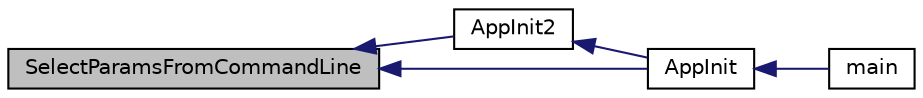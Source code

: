 digraph "SelectParamsFromCommandLine"
{
  edge [fontname="Helvetica",fontsize="10",labelfontname="Helvetica",labelfontsize="10"];
  node [fontname="Helvetica",fontsize="10",shape=record];
  rankdir="LR";
  Node191 [label="SelectParamsFromCommandLine",height=0.2,width=0.4,color="black", fillcolor="grey75", style="filled", fontcolor="black"];
  Node191 -> Node192 [dir="back",color="midnightblue",fontsize="10",style="solid",fontname="Helvetica"];
  Node192 [label="AppInit2",height=0.2,width=0.4,color="black", fillcolor="white", style="filled",URL="$init_8h.html#a1a4c1bfbf6ba1db77e988b89b9cadfd3",tooltip="Initialize ion. "];
  Node192 -> Node193 [dir="back",color="midnightblue",fontsize="10",style="solid",fontname="Helvetica"];
  Node193 [label="AppInit",height=0.2,width=0.4,color="black", fillcolor="white", style="filled",URL="$iond_8cpp.html#ac59316b767e6984e1285f0531275286b"];
  Node193 -> Node194 [dir="back",color="midnightblue",fontsize="10",style="solid",fontname="Helvetica"];
  Node194 [label="main",height=0.2,width=0.4,color="black", fillcolor="white", style="filled",URL="$iond_8cpp.html#a0ddf1224851353fc92bfbff6f499fa97"];
  Node191 -> Node193 [dir="back",color="midnightblue",fontsize="10",style="solid",fontname="Helvetica"];
}
